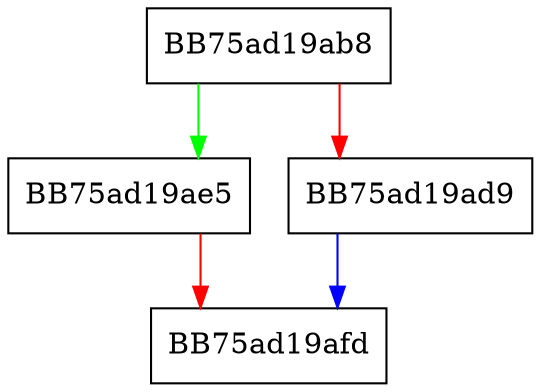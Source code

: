 digraph ReadValue {
  node [shape="box"];
  graph [splines=ortho];
  BB75ad19ab8 -> BB75ad19ae5 [color="green"];
  BB75ad19ab8 -> BB75ad19ad9 [color="red"];
  BB75ad19ad9 -> BB75ad19afd [color="blue"];
  BB75ad19ae5 -> BB75ad19afd [color="red"];
}
